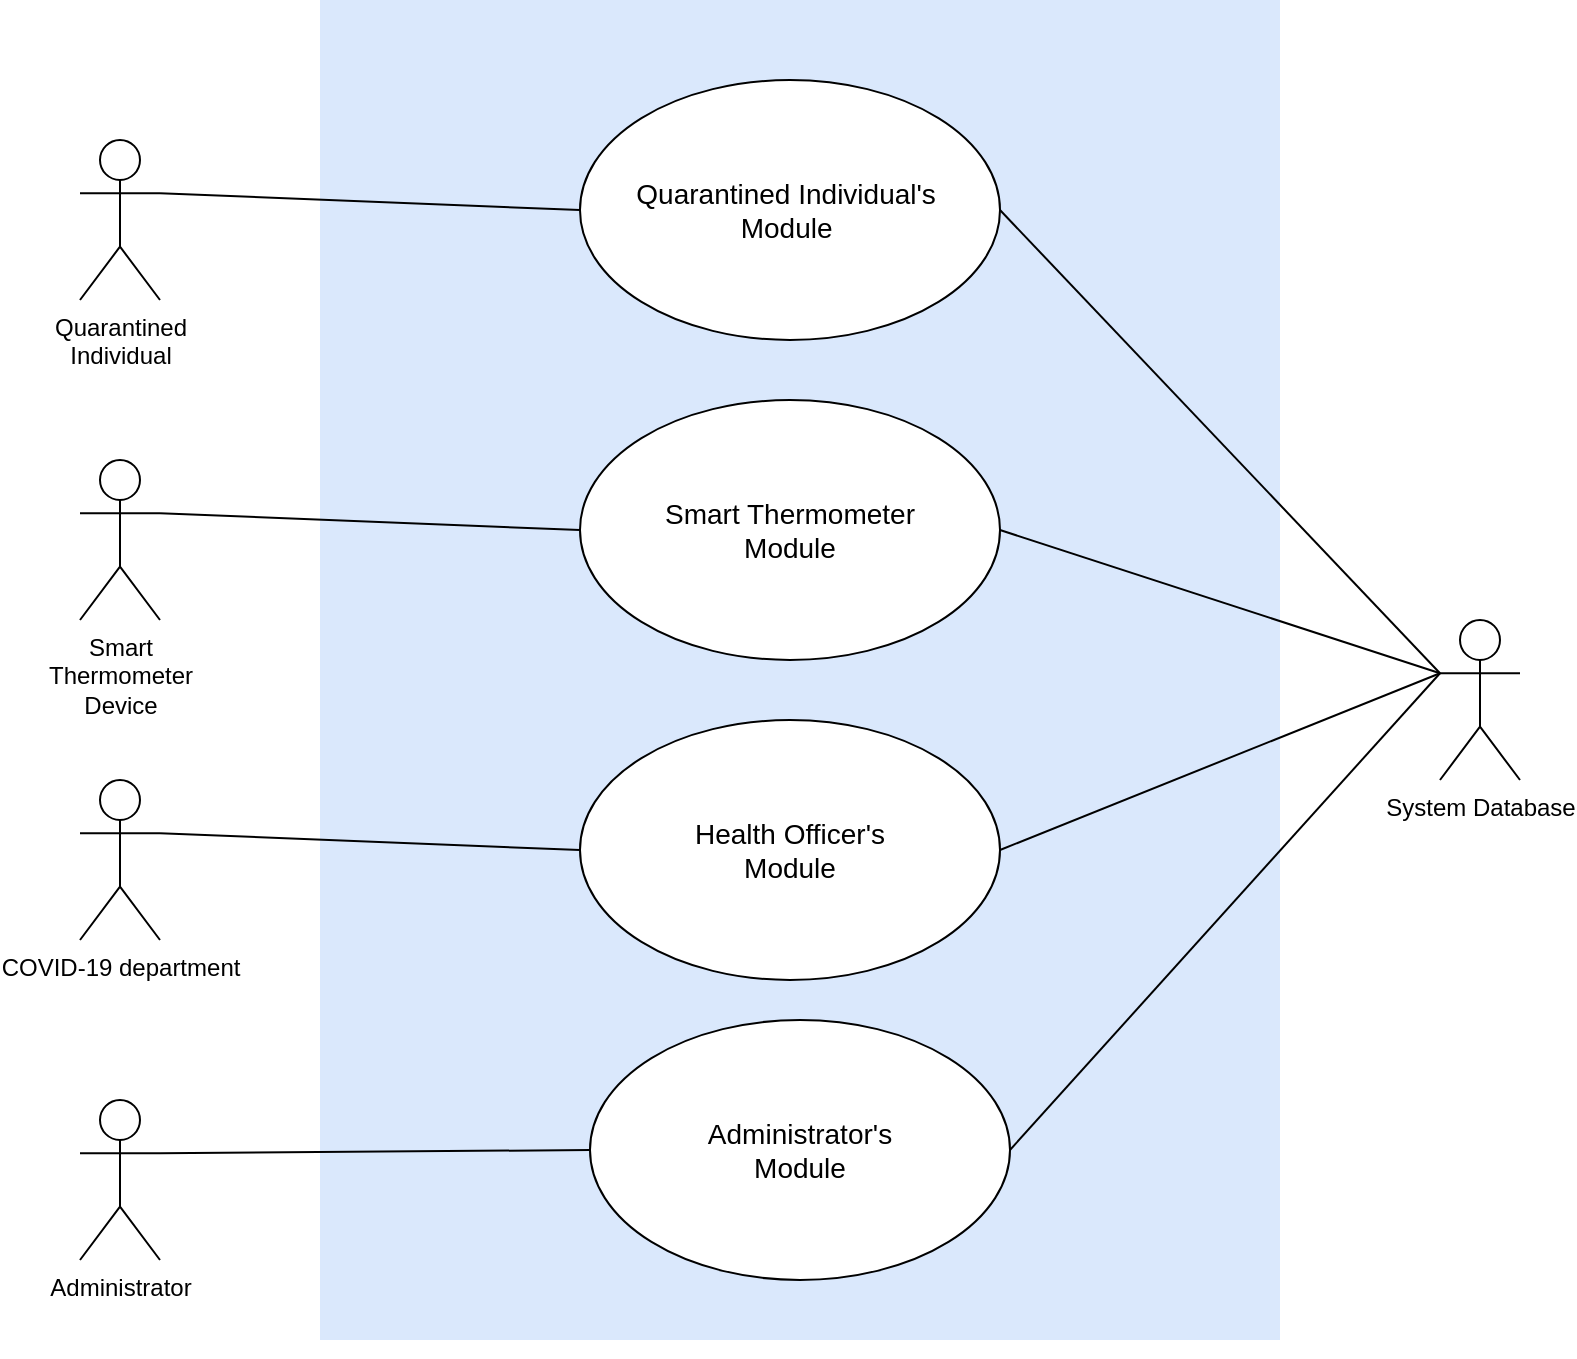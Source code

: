 <mxfile version="13.9.2" type="device" pages="6"><diagram id="RG8wP7nBtI_I8EBpRvJN" name="Page-1"><mxGraphModel dx="1108" dy="482" grid="1" gridSize="10" guides="1" tooltips="1" connect="1" arrows="1" fold="1" page="1" pageScale="1" pageWidth="1100" pageHeight="850" math="0" shadow="0"><root><mxCell id="0"/><mxCell id="1" parent="0"/><mxCell id="GtLYzgOlwQE0d8Xaji_Y-1" value="" style="rounded=0;whiteSpace=wrap;html=1;fillColor=#dae8fc;strokeColor=none;" vertex="1" parent="1"><mxGeometry x="200" y="10" width="480" height="670" as="geometry"/></mxCell><mxCell id="GtLYzgOlwQE0d8Xaji_Y-2" value="&lt;font style=&quot;font-size: 14px&quot;&gt;Health Officer's &lt;br&gt;Module&lt;br&gt;&lt;/font&gt;" style="ellipse;whiteSpace=wrap;html=1;" vertex="1" parent="1"><mxGeometry x="330" y="370" width="210" height="130" as="geometry"/></mxCell><mxCell id="GtLYzgOlwQE0d8Xaji_Y-3" value="&lt;font style=&quot;font-size: 14px&quot;&gt;Quarantined Individual's&amp;nbsp;&lt;br&gt;Module&lt;/font&gt;&lt;span&gt;&amp;nbsp;&lt;/span&gt;" style="ellipse;whiteSpace=wrap;html=1;" vertex="1" parent="1"><mxGeometry x="330" y="50" width="210" height="130" as="geometry"/></mxCell><mxCell id="GtLYzgOlwQE0d8Xaji_Y-4" value="&lt;span style=&quot;font-size: 14px&quot;&gt;Smart Thermometer&lt;br&gt;&lt;/span&gt;&lt;font style=&quot;font-size: 14px&quot;&gt;Module&lt;/font&gt;" style="ellipse;whiteSpace=wrap;html=1;" vertex="1" parent="1"><mxGeometry x="330" y="210" width="210" height="130" as="geometry"/></mxCell><mxCell id="GtLYzgOlwQE0d8Xaji_Y-5" value="&lt;font style=&quot;font-size: 14px&quot;&gt;Administrator's&lt;br&gt;&amp;nbsp;Module&amp;nbsp;&lt;/font&gt;" style="ellipse;whiteSpace=wrap;html=1;" vertex="1" parent="1"><mxGeometry x="335" y="520" width="210" height="130" as="geometry"/></mxCell><mxCell id="GtLYzgOlwQE0d8Xaji_Y-6" value="Quarantined &lt;br&gt;Individual" style="shape=umlActor;verticalLabelPosition=bottom;labelBackgroundColor=#ffffff;verticalAlign=top;html=1;" vertex="1" parent="1"><mxGeometry x="80" y="80" width="40" height="80" as="geometry"/></mxCell><mxCell id="GtLYzgOlwQE0d8Xaji_Y-7" value="Smart &lt;br&gt;Thermometer &lt;br&gt;Device" style="shape=umlActor;verticalLabelPosition=bottom;labelBackgroundColor=#ffffff;verticalAlign=top;html=1;" vertex="1" parent="1"><mxGeometry x="80" y="240" width="40" height="80" as="geometry"/></mxCell><mxCell id="GtLYzgOlwQE0d8Xaji_Y-8" value="COVID-19 department &lt;br&gt;" style="shape=umlActor;verticalLabelPosition=bottom;labelBackgroundColor=#ffffff;verticalAlign=top;html=1;" vertex="1" parent="1"><mxGeometry x="80" y="400" width="40" height="80" as="geometry"/></mxCell><mxCell id="GtLYzgOlwQE0d8Xaji_Y-9" value="" style="endArrow=none;html=1;entryX=0;entryY=0.5;entryDx=0;entryDy=0;exitX=1;exitY=0.333;exitDx=0;exitDy=0;exitPerimeter=0;" edge="1" parent="1" source="GtLYzgOlwQE0d8Xaji_Y-6" target="GtLYzgOlwQE0d8Xaji_Y-3"><mxGeometry width="50" height="50" relative="1" as="geometry"><mxPoint x="130" y="110" as="sourcePoint"/><mxPoint x="260" y="380" as="targetPoint"/></mxGeometry></mxCell><mxCell id="GtLYzgOlwQE0d8Xaji_Y-10" value="" style="endArrow=none;html=1;entryX=0;entryY=0.5;entryDx=0;entryDy=0;exitX=1;exitY=0.333;exitDx=0;exitDy=0;exitPerimeter=0;" edge="1" parent="1" source="GtLYzgOlwQE0d8Xaji_Y-7" target="GtLYzgOlwQE0d8Xaji_Y-4"><mxGeometry width="50" height="50" relative="1" as="geometry"><mxPoint x="130" y="310" as="sourcePoint"/><mxPoint x="290" y="530" as="targetPoint"/></mxGeometry></mxCell><mxCell id="GtLYzgOlwQE0d8Xaji_Y-11" value="" style="endArrow=none;html=1;entryX=0;entryY=0.5;entryDx=0;entryDy=0;exitX=1;exitY=0.333;exitDx=0;exitDy=0;exitPerimeter=0;" edge="1" parent="1" source="GtLYzgOlwQE0d8Xaji_Y-19" target="GtLYzgOlwQE0d8Xaji_Y-5"><mxGeometry width="50" height="50" relative="1" as="geometry"><mxPoint x="140" y="585" as="sourcePoint"/><mxPoint x="500" y="600" as="targetPoint"/></mxGeometry></mxCell><mxCell id="GtLYzgOlwQE0d8Xaji_Y-12" value="System Database" style="shape=umlActor;verticalLabelPosition=bottom;labelBackgroundColor=#ffffff;verticalAlign=top;html=1;" vertex="1" parent="1"><mxGeometry x="760" y="320" width="40" height="80" as="geometry"/></mxCell><mxCell id="GtLYzgOlwQE0d8Xaji_Y-13" value="" style="endArrow=none;html=1;exitX=1;exitY=0.5;exitDx=0;exitDy=0;entryX=0;entryY=0.333;entryDx=0;entryDy=0;entryPerimeter=0;" edge="1" parent="1" source="GtLYzgOlwQE0d8Xaji_Y-2" target="GtLYzgOlwQE0d8Xaji_Y-12"><mxGeometry width="50" height="50" relative="1" as="geometry"><mxPoint x="580" y="240" as="sourcePoint"/><mxPoint x="740" y="400" as="targetPoint"/></mxGeometry></mxCell><mxCell id="GtLYzgOlwQE0d8Xaji_Y-14" value="" style="endArrow=none;html=1;exitX=1;exitY=0.5;exitDx=0;exitDy=0;entryX=0;entryY=0.333;entryDx=0;entryDy=0;entryPerimeter=0;" edge="1" parent="1" source="GtLYzgOlwQE0d8Xaji_Y-3" target="GtLYzgOlwQE0d8Xaji_Y-12"><mxGeometry width="50" height="50" relative="1" as="geometry"><mxPoint x="910" y="410" as="sourcePoint"/><mxPoint x="740" y="400" as="targetPoint"/></mxGeometry></mxCell><mxCell id="GtLYzgOlwQE0d8Xaji_Y-15" value="" style="endArrow=none;html=1;exitX=1;exitY=0.5;exitDx=0;exitDy=0;entryX=0;entryY=0.333;entryDx=0;entryDy=0;entryPerimeter=0;" edge="1" parent="1" source="GtLYzgOlwQE0d8Xaji_Y-4" target="GtLYzgOlwQE0d8Xaji_Y-12"><mxGeometry width="50" height="50" relative="1" as="geometry"><mxPoint x="940" y="610" as="sourcePoint"/><mxPoint x="740" y="400" as="targetPoint"/></mxGeometry></mxCell><mxCell id="GtLYzgOlwQE0d8Xaji_Y-16" value="" style="endArrow=none;html=1;exitX=1;exitY=0.5;exitDx=0;exitDy=0;entryX=0;entryY=0.333;entryDx=0;entryDy=0;entryPerimeter=0;" edge="1" parent="1" source="GtLYzgOlwQE0d8Xaji_Y-5" target="GtLYzgOlwQE0d8Xaji_Y-12"><mxGeometry width="50" height="50" relative="1" as="geometry"><mxPoint x="870" y="680" as="sourcePoint"/><mxPoint x="740" y="400" as="targetPoint"/></mxGeometry></mxCell><mxCell id="GtLYzgOlwQE0d8Xaji_Y-17" value="" style="endArrow=none;html=1;entryX=0;entryY=0.5;entryDx=0;entryDy=0;exitX=1;exitY=0.333;exitDx=0;exitDy=0;exitPerimeter=0;" edge="1" parent="1" source="GtLYzgOlwQE0d8Xaji_Y-8" target="GtLYzgOlwQE0d8Xaji_Y-2"><mxGeometry width="50" height="50" relative="1" as="geometry"><mxPoint x="130" y="540" as="sourcePoint"/><mxPoint x="280" y="540" as="targetPoint"/></mxGeometry></mxCell><mxCell id="GtLYzgOlwQE0d8Xaji_Y-18" style="edgeStyle=orthogonalEdgeStyle;rounded=0;orthogonalLoop=1;jettySize=auto;html=1;exitX=0.5;exitY=1;exitDx=0;exitDy=0;" edge="1" parent="1" source="GtLYzgOlwQE0d8Xaji_Y-1" target="GtLYzgOlwQE0d8Xaji_Y-1"><mxGeometry relative="1" as="geometry"/></mxCell><mxCell id="GtLYzgOlwQE0d8Xaji_Y-19" value="Administrator" style="shape=umlActor;verticalLabelPosition=bottom;labelBackgroundColor=#ffffff;verticalAlign=top;html=1;" vertex="1" parent="1"><mxGeometry x="80" y="560" width="40" height="80" as="geometry"/></mxCell></root></mxGraphModel></diagram><diagram name="Page-2" id="W-4P3itsOX0NVtV1E5sd"><mxGraphModel dx="1157" dy="577" grid="1" gridSize="10" guides="1" tooltips="1" connect="1" arrows="1" fold="1" page="1" pageScale="1" pageWidth="1100" pageHeight="850" math="0" shadow="0"><root><mxCell id="MsbuHVK6WczeL2qQmE60-0"/><mxCell id="MsbuHVK6WczeL2qQmE60-1" parent="MsbuHVK6WczeL2qQmE60-0"/><mxCell id="gjBIkHGyloaMPy-01tOq-0" value="" style="rounded=0;whiteSpace=wrap;html=1;fillColor=#dae8fc;strokeColor=none;" vertex="1" parent="MsbuHVK6WczeL2qQmE60-1"><mxGeometry x="280" y="80" width="480" height="670" as="geometry"/></mxCell><mxCell id="BJ4UkSKmHGNhKv0HNVz8-3" style="edgeStyle=orthogonalEdgeStyle;rounded=0;orthogonalLoop=1;jettySize=auto;html=1;exitX=1;exitY=0.333;exitDx=0;exitDy=0;exitPerimeter=0;entryX=0;entryY=0.333;entryDx=0;entryDy=0;entryPerimeter=0;" edge="1" parent="MsbuHVK6WczeL2qQmE60-1" source="BJ4UkSKmHGNhKv0HNVz8-0" target="BJ4UkSKmHGNhKv0HNVz8-1"><mxGeometry relative="1" as="geometry"/></mxCell><mxCell id="BJ4UkSKmHGNhKv0HNVz8-0" value="COVID-19 department &lt;br&gt;" style="shape=umlActor;verticalLabelPosition=bottom;labelBackgroundColor=#ffffff;verticalAlign=top;html=1;" vertex="1" parent="MsbuHVK6WczeL2qQmE60-1"><mxGeometry x="50" y="280" width="40" height="80" as="geometry"/></mxCell><mxCell id="BJ4UkSKmHGNhKv0HNVz8-1" value="Head of &lt;br&gt;COVID-19 Department" style="shape=umlActor;verticalLabelPosition=bottom;labelBackgroundColor=#ffffff;verticalAlign=top;html=1;" vertex="1" parent="MsbuHVK6WczeL2qQmE60-1"><mxGeometry x="180" y="280" width="40" height="80" as="geometry"/></mxCell><mxCell id="aiZii92A7xBcFkMillOL-0" value="&lt;span style=&quot;font-size: 14px&quot;&gt;Health Officer's Configuration&amp;nbsp;&lt;/span&gt;" style="ellipse;whiteSpace=wrap;html=1;" vertex="1" parent="MsbuHVK6WczeL2qQmE60-1"><mxGeometry x="415" y="100" width="210" height="130" as="geometry"/></mxCell><mxCell id="aiZii92A7xBcFkMillOL-1" value="&lt;span style=&quot;font-size: 14px&quot;&gt;View Health Officer's details&lt;/span&gt;" style="ellipse;whiteSpace=wrap;html=1;" vertex="1" parent="MsbuHVK6WczeL2qQmE60-1"><mxGeometry x="415" y="420" width="210" height="130" as="geometry"/></mxCell><mxCell id="aiZii92A7xBcFkMillOL-2" value="&lt;span style=&quot;font-size: 14px&quot;&gt;View Quarantined Individual's details&lt;/span&gt;" style="ellipse;whiteSpace=wrap;html=1;" vertex="1" parent="MsbuHVK6WczeL2qQmE60-1"><mxGeometry x="415" y="580" width="210" height="130" as="geometry"/></mxCell><mxCell id="aiZii92A7xBcFkMillOL-3" value="&lt;span style=&quot;font-size: 14px&quot;&gt;Receive report&lt;/span&gt;" style="ellipse;whiteSpace=wrap;html=1;" vertex="1" parent="MsbuHVK6WczeL2qQmE60-1"><mxGeometry x="415" y="260" width="210" height="130" as="geometry"/></mxCell><mxCell id="aiZii92A7xBcFkMillOL-6" value="" style="endArrow=classic;html=1;exitX=1;exitY=0.333;exitDx=0;exitDy=0;exitPerimeter=0;entryX=0;entryY=0.5;entryDx=0;entryDy=0;" edge="1" parent="MsbuHVK6WczeL2qQmE60-1" source="BJ4UkSKmHGNhKv0HNVz8-1" target="aiZii92A7xBcFkMillOL-0"><mxGeometry width="50" height="50" relative="1" as="geometry"><mxPoint x="300" y="350" as="sourcePoint"/><mxPoint x="350" y="300" as="targetPoint"/></mxGeometry></mxCell><mxCell id="DZ_voLOnAQk60XKqoC_Z-0" value="Hospital Database" style="shape=umlActor;verticalLabelPosition=bottom;labelBackgroundColor=#ffffff;verticalAlign=top;html=1;" vertex="1" parent="MsbuHVK6WczeL2qQmE60-1"><mxGeometry x="820" y="220" width="40" height="80" as="geometry"/></mxCell><mxCell id="DZ_voLOnAQk60XKqoC_Z-1" value="System Database" style="shape=umlActor;verticalLabelPosition=bottom;labelBackgroundColor=#ffffff;verticalAlign=top;html=1;" vertex="1" parent="MsbuHVK6WczeL2qQmE60-1"><mxGeometry x="820" y="530" width="40" height="80" as="geometry"/></mxCell><mxCell id="hjrtv4ifLWFyEXbKNH2P-1" value="" style="endArrow=classic;html=1;exitX=1;exitY=0.333;exitDx=0;exitDy=0;exitPerimeter=0;entryX=0;entryY=0.5;entryDx=0;entryDy=0;" edge="1" parent="MsbuHVK6WczeL2qQmE60-1" source="BJ4UkSKmHGNhKv0HNVz8-1" target="aiZii92A7xBcFkMillOL-3"><mxGeometry width="50" height="50" relative="1" as="geometry"><mxPoint x="300" y="370" as="sourcePoint"/><mxPoint x="350" y="320" as="targetPoint"/></mxGeometry></mxCell><mxCell id="hjrtv4ifLWFyEXbKNH2P-2" value="" style="endArrow=classic;html=1;exitX=1;exitY=0.333;exitDx=0;exitDy=0;exitPerimeter=0;entryX=0;entryY=0.5;entryDx=0;entryDy=0;" edge="1" parent="MsbuHVK6WczeL2qQmE60-1" source="BJ4UkSKmHGNhKv0HNVz8-1" target="aiZii92A7xBcFkMillOL-1"><mxGeometry width="50" height="50" relative="1" as="geometry"><mxPoint x="230" y="316.667" as="sourcePoint"/><mxPoint x="425.0" y="335" as="targetPoint"/></mxGeometry></mxCell><mxCell id="hjrtv4ifLWFyEXbKNH2P-3" value="" style="endArrow=classic;html=1;exitX=1;exitY=0.333;exitDx=0;exitDy=0;exitPerimeter=0;entryX=0;entryY=0.5;entryDx=0;entryDy=0;" edge="1" parent="MsbuHVK6WczeL2qQmE60-1" source="BJ4UkSKmHGNhKv0HNVz8-1" target="aiZii92A7xBcFkMillOL-2"><mxGeometry width="50" height="50" relative="1" as="geometry"><mxPoint x="230" y="316.667" as="sourcePoint"/><mxPoint x="425.0" y="495" as="targetPoint"/></mxGeometry></mxCell><mxCell id="hjrtv4ifLWFyEXbKNH2P-4" value="" style="endArrow=classic;html=1;exitX=0;exitY=0.333;exitDx=0;exitDy=0;exitPerimeter=0;entryX=1;entryY=0.5;entryDx=0;entryDy=0;" edge="1" parent="MsbuHVK6WczeL2qQmE60-1" source="DZ_voLOnAQk60XKqoC_Z-0" target="aiZii92A7xBcFkMillOL-0"><mxGeometry width="50" height="50" relative="1" as="geometry"><mxPoint x="690" y="420" as="sourcePoint"/><mxPoint x="740" y="370" as="targetPoint"/></mxGeometry></mxCell><mxCell id="hjrtv4ifLWFyEXbKNH2P-5" value="" style="endArrow=classic;html=1;exitX=0;exitY=0.333;exitDx=0;exitDy=0;exitPerimeter=0;entryX=1;entryY=0.5;entryDx=0;entryDy=0;" edge="1" parent="MsbuHVK6WczeL2qQmE60-1" source="DZ_voLOnAQk60XKqoC_Z-0" target="aiZii92A7xBcFkMillOL-3"><mxGeometry width="50" height="50" relative="1" as="geometry"><mxPoint x="830" y="256.667" as="sourcePoint"/><mxPoint x="635.0" y="175" as="targetPoint"/></mxGeometry></mxCell><mxCell id="hjrtv4ifLWFyEXbKNH2P-6" value="" style="endArrow=classic;html=1;entryX=1;entryY=0.5;entryDx=0;entryDy=0;" edge="1" parent="MsbuHVK6WczeL2qQmE60-1" target="aiZii92A7xBcFkMillOL-0"><mxGeometry width="50" height="50" relative="1" as="geometry"><mxPoint x="820" y="557" as="sourcePoint"/><mxPoint x="635.0" y="335" as="targetPoint"/></mxGeometry></mxCell><mxCell id="hjrtv4ifLWFyEXbKNH2P-7" value="" style="endArrow=classic;html=1;entryX=1;entryY=0.5;entryDx=0;entryDy=0;exitX=0;exitY=0.333;exitDx=0;exitDy=0;exitPerimeter=0;" edge="1" parent="MsbuHVK6WczeL2qQmE60-1" source="DZ_voLOnAQk60XKqoC_Z-1" target="aiZii92A7xBcFkMillOL-3"><mxGeometry width="50" height="50" relative="1" as="geometry"><mxPoint x="780" y="570" as="sourcePoint"/><mxPoint x="635.0" y="175" as="targetPoint"/></mxGeometry></mxCell><mxCell id="hjrtv4ifLWFyEXbKNH2P-8" value="" style="endArrow=classic;html=1;entryX=1;entryY=0.5;entryDx=0;entryDy=0;exitX=0;exitY=0.333;exitDx=0;exitDy=0;exitPerimeter=0;" edge="1" parent="MsbuHVK6WczeL2qQmE60-1" source="DZ_voLOnAQk60XKqoC_Z-1" target="aiZii92A7xBcFkMillOL-1"><mxGeometry width="50" height="50" relative="1" as="geometry"><mxPoint x="780" y="560" as="sourcePoint"/><mxPoint x="635.0" y="335" as="targetPoint"/></mxGeometry></mxCell><mxCell id="hjrtv4ifLWFyEXbKNH2P-9" value="" style="endArrow=classic;html=1;entryX=1;entryY=0.5;entryDx=0;entryDy=0;exitX=0;exitY=0.333;exitDx=0;exitDy=0;exitPerimeter=0;" edge="1" parent="MsbuHVK6WczeL2qQmE60-1" source="DZ_voLOnAQk60XKqoC_Z-1" target="aiZii92A7xBcFkMillOL-2"><mxGeometry width="50" height="50" relative="1" as="geometry"><mxPoint x="830" y="566.667" as="sourcePoint"/><mxPoint x="635.0" y="495" as="targetPoint"/></mxGeometry></mxCell></root></mxGraphModel></diagram><diagram name="Page-3" id="o5NC197YAATBv3Lv0Rcz"><mxGraphModel dx="1157" dy="577" grid="1" gridSize="10" guides="1" tooltips="1" connect="1" arrows="1" fold="1" page="1" pageScale="1" pageWidth="1100" pageHeight="850" math="0" shadow="0"><root><mxCell id="cJj0PDpbOPNFx320i2Sc-0"/><mxCell id="cJj0PDpbOPNFx320i2Sc-1" parent="cJj0PDpbOPNFx320i2Sc-0"/><mxCell id="cJj0PDpbOPNFx320i2Sc-2" value="" style="rounded=0;whiteSpace=wrap;html=1;fillColor=#dae8fc;strokeColor=none;" vertex="1" parent="cJj0PDpbOPNFx320i2Sc-1"><mxGeometry x="280" y="80" width="480" height="670" as="geometry"/></mxCell><mxCell id="cJj0PDpbOPNFx320i2Sc-3" style="edgeStyle=orthogonalEdgeStyle;rounded=0;orthogonalLoop=1;jettySize=auto;html=1;exitX=1;exitY=0.333;exitDx=0;exitDy=0;exitPerimeter=0;entryX=0;entryY=0.333;entryDx=0;entryDy=0;entryPerimeter=0;" edge="1" parent="cJj0PDpbOPNFx320i2Sc-1" source="cJj0PDpbOPNFx320i2Sc-4" target="cJj0PDpbOPNFx320i2Sc-5"><mxGeometry relative="1" as="geometry"/></mxCell><mxCell id="cJj0PDpbOPNFx320i2Sc-4" value="COVID-19 department &lt;br&gt;" style="shape=umlActor;verticalLabelPosition=bottom;labelBackgroundColor=#ffffff;verticalAlign=top;html=1;" vertex="1" parent="cJj0PDpbOPNFx320i2Sc-1"><mxGeometry x="50" y="280" width="40" height="80" as="geometry"/></mxCell><mxCell id="cJj0PDpbOPNFx320i2Sc-5" value="Health Officer" style="shape=umlActor;verticalLabelPosition=bottom;labelBackgroundColor=#ffffff;verticalAlign=top;html=1;" vertex="1" parent="cJj0PDpbOPNFx320i2Sc-1"><mxGeometry x="170" y="280" width="40" height="80" as="geometry"/></mxCell><mxCell id="cJj0PDpbOPNFx320i2Sc-6" value="&lt;span style=&quot;font-size: 14px&quot;&gt;Quarantined Individual's Configuration&amp;nbsp;&lt;/span&gt;" style="ellipse;whiteSpace=wrap;html=1;" vertex="1" parent="cJj0PDpbOPNFx320i2Sc-1"><mxGeometry x="330" y="120" width="210" height="130" as="geometry"/></mxCell><mxCell id="cJj0PDpbOPNFx320i2Sc-8" value="&lt;span style=&quot;font-size: 14px&quot;&gt;View Quarantined Individual's details&lt;/span&gt;" style="ellipse;whiteSpace=wrap;html=1;" vertex="1" parent="cJj0PDpbOPNFx320i2Sc-1"><mxGeometry x="330" y="470" width="210" height="130" as="geometry"/></mxCell><mxCell id="cJj0PDpbOPNFx320i2Sc-9" value="&lt;span style=&quot;font-size: 14px&quot;&gt;Send Report&lt;/span&gt;" style="ellipse;whiteSpace=wrap;html=1;" vertex="1" parent="cJj0PDpbOPNFx320i2Sc-1"><mxGeometry x="330" y="610" width="210" height="120" as="geometry"/></mxCell><mxCell id="cJj0PDpbOPNFx320i2Sc-10" value="" style="endArrow=classic;html=1;exitX=1;exitY=0.333;exitDx=0;exitDy=0;exitPerimeter=0;entryX=0;entryY=0.5;entryDx=0;entryDy=0;" edge="1" parent="cJj0PDpbOPNFx320i2Sc-1" source="cJj0PDpbOPNFx320i2Sc-5" target="cJj0PDpbOPNFx320i2Sc-6"><mxGeometry width="50" height="50" relative="1" as="geometry"><mxPoint x="300" y="350" as="sourcePoint"/><mxPoint x="350" y="300" as="targetPoint"/></mxGeometry></mxCell><mxCell id="cJj0PDpbOPNFx320i2Sc-11" value="Airport Database" style="shape=umlActor;verticalLabelPosition=bottom;labelBackgroundColor=#ffffff;verticalAlign=top;html=1;" vertex="1" parent="cJj0PDpbOPNFx320i2Sc-1"><mxGeometry x="830" y="120" width="40" height="80" as="geometry"/></mxCell><mxCell id="cJj0PDpbOPNFx320i2Sc-12" value="System Database" style="shape=umlActor;verticalLabelPosition=bottom;labelBackgroundColor=#ffffff;verticalAlign=top;html=1;" vertex="1" parent="cJj0PDpbOPNFx320i2Sc-1"><mxGeometry x="830" y="295" width="40" height="80" as="geometry"/></mxCell><mxCell id="cJj0PDpbOPNFx320i2Sc-13" value="" style="endArrow=classic;html=1;exitX=1;exitY=0.333;exitDx=0;exitDy=0;exitPerimeter=0;entryX=0;entryY=0.5;entryDx=0;entryDy=0;" edge="1" parent="cJj0PDpbOPNFx320i2Sc-1" source="cJj0PDpbOPNFx320i2Sc-5" target="cJj0PDpbOPNFx320i2Sc-9"><mxGeometry width="50" height="50" relative="1" as="geometry"><mxPoint x="300" y="370" as="sourcePoint"/><mxPoint x="350" y="320" as="targetPoint"/></mxGeometry></mxCell><mxCell id="cJj0PDpbOPNFx320i2Sc-15" value="" style="endArrow=classic;html=1;exitX=1;exitY=0.333;exitDx=0;exitDy=0;exitPerimeter=0;entryX=0;entryY=0.5;entryDx=0;entryDy=0;" edge="1" parent="cJj0PDpbOPNFx320i2Sc-1" source="cJj0PDpbOPNFx320i2Sc-5" target="cJj0PDpbOPNFx320i2Sc-8"><mxGeometry width="50" height="50" relative="1" as="geometry"><mxPoint x="230" y="316.667" as="sourcePoint"/><mxPoint x="425.0" y="495" as="targetPoint"/></mxGeometry></mxCell><mxCell id="cJj0PDpbOPNFx320i2Sc-16" value="" style="endArrow=classic;html=1;exitX=0;exitY=0.333;exitDx=0;exitDy=0;exitPerimeter=0;entryX=1;entryY=0;entryDx=0;entryDy=0;" edge="1" parent="cJj0PDpbOPNFx320i2Sc-1" source="cJj0PDpbOPNFx320i2Sc-11" target="cJj0PDpbOPNFx320i2Sc-6"><mxGeometry width="50" height="50" relative="1" as="geometry"><mxPoint x="690" y="420" as="sourcePoint"/><mxPoint x="740" y="370" as="targetPoint"/></mxGeometry></mxCell><mxCell id="cJj0PDpbOPNFx320i2Sc-18" value="" style="endArrow=classic;html=1;entryX=1;entryY=0.5;entryDx=0;entryDy=0;exitX=0;exitY=0.333;exitDx=0;exitDy=0;exitPerimeter=0;" edge="1" parent="cJj0PDpbOPNFx320i2Sc-1" target="cJj0PDpbOPNFx320i2Sc-6" source="cJj0PDpbOPNFx320i2Sc-12"><mxGeometry width="50" height="50" relative="1" as="geometry"><mxPoint x="820" y="557" as="sourcePoint"/><mxPoint x="635.0" y="335" as="targetPoint"/></mxGeometry></mxCell><mxCell id="cJj0PDpbOPNFx320i2Sc-19" value="" style="endArrow=classic;html=1;entryX=1;entryY=0.5;entryDx=0;entryDy=0;exitX=0;exitY=0.333;exitDx=0;exitDy=0;exitPerimeter=0;" edge="1" parent="cJj0PDpbOPNFx320i2Sc-1" source="cJj0PDpbOPNFx320i2Sc-12" target="cJj0PDpbOPNFx320i2Sc-9"><mxGeometry width="50" height="50" relative="1" as="geometry"><mxPoint x="780" y="570" as="sourcePoint"/><mxPoint x="635.0" y="175" as="targetPoint"/></mxGeometry></mxCell><mxCell id="cJj0PDpbOPNFx320i2Sc-21" value="" style="endArrow=classic;html=1;entryX=1;entryY=0.5;entryDx=0;entryDy=0;exitX=0;exitY=0.333;exitDx=0;exitDy=0;exitPerimeter=0;" edge="1" parent="cJj0PDpbOPNFx320i2Sc-1" source="cJj0PDpbOPNFx320i2Sc-12" target="cJj0PDpbOPNFx320i2Sc-8"><mxGeometry width="50" height="50" relative="1" as="geometry"><mxPoint x="830" y="566.667" as="sourcePoint"/><mxPoint x="635.0" y="495" as="targetPoint"/></mxGeometry></mxCell><mxCell id="cJj0PDpbOPNFx320i2Sc-25" value="&lt;span style=&quot;font-size: 14px&quot;&gt;Delete Individual&lt;/span&gt;" style="ellipse;whiteSpace=wrap;html=1;" vertex="1" parent="cJj0PDpbOPNFx320i2Sc-1"><mxGeometry x="510" y="400" width="115" height="70" as="geometry"/></mxCell><mxCell id="cJj0PDpbOPNFx320i2Sc-27" value="" style="endArrow=none;dashed=1;html=1;exitX=0.5;exitY=1;exitDx=0;exitDy=0;entryX=0;entryY=0.5;entryDx=0;entryDy=0;" edge="1" parent="cJj0PDpbOPNFx320i2Sc-1" source="cJj0PDpbOPNFx320i2Sc-6" target="cJj0PDpbOPNFx320i2Sc-29"><mxGeometry width="50" height="50" relative="1" as="geometry"><mxPoint x="440" y="150" as="sourcePoint"/><mxPoint x="490" y="100" as="targetPoint"/></mxGeometry></mxCell><mxCell id="cJj0PDpbOPNFx320i2Sc-28" value="&lt;span style=&quot;font-size: 14px&quot;&gt;Edit Individual&lt;/span&gt;" style="ellipse;whiteSpace=wrap;html=1;" vertex="1" parent="cJj0PDpbOPNFx320i2Sc-1"><mxGeometry x="590" y="330" width="115" height="70" as="geometry"/></mxCell><mxCell id="cJj0PDpbOPNFx320i2Sc-29" value="&lt;span style=&quot;font-size: 14px&quot;&gt;Add Individual&lt;/span&gt;" style="ellipse;whiteSpace=wrap;html=1;" vertex="1" parent="cJj0PDpbOPNFx320i2Sc-1"><mxGeometry x="560" y="245" width="115" height="70" as="geometry"/></mxCell><mxCell id="cJj0PDpbOPNFx320i2Sc-30" value="" style="endArrow=none;dashed=1;html=1;exitX=0.5;exitY=1;exitDx=0;exitDy=0;entryX=0;entryY=0.5;entryDx=0;entryDy=0;" edge="1" parent="cJj0PDpbOPNFx320i2Sc-1" source="cJj0PDpbOPNFx320i2Sc-6" target="cJj0PDpbOPNFx320i2Sc-28"><mxGeometry width="50" height="50" relative="1" as="geometry"><mxPoint x="430" y="390" as="sourcePoint"/><mxPoint x="480" y="340" as="targetPoint"/></mxGeometry></mxCell><mxCell id="cJj0PDpbOPNFx320i2Sc-31" value="" style="endArrow=none;dashed=1;html=1;exitX=0.5;exitY=1;exitDx=0;exitDy=0;entryX=0;entryY=0.5;entryDx=0;entryDy=0;" edge="1" parent="cJj0PDpbOPNFx320i2Sc-1" source="cJj0PDpbOPNFx320i2Sc-6" target="cJj0PDpbOPNFx320i2Sc-25"><mxGeometry width="50" height="50" relative="1" as="geometry"><mxPoint x="445" y="260" as="sourcePoint"/><mxPoint x="503.0" y="365" as="targetPoint"/></mxGeometry></mxCell><mxCell id="cJj0PDpbOPNFx320i2Sc-32" value="&amp;lt;&amp;lt;extend&amp;gt;&amp;gt;" style="text;html=1;align=center;verticalAlign=middle;resizable=0;points=[];autosize=1;" vertex="1" parent="cJj0PDpbOPNFx320i2Sc-1"><mxGeometry x="510" y="355" width="80" height="20" as="geometry"/></mxCell><mxCell id="cJj0PDpbOPNFx320i2Sc-33" value="&amp;lt;&amp;lt;extend&amp;gt;&amp;gt;" style="text;html=1;align=center;verticalAlign=middle;resizable=0;points=[];autosize=1;" vertex="1" parent="cJj0PDpbOPNFx320i2Sc-1"><mxGeometry x="430" y="420" width="80" height="20" as="geometry"/></mxCell><mxCell id="cJj0PDpbOPNFx320i2Sc-34" value="&amp;lt;&amp;lt;extend&amp;gt;&amp;gt;" style="text;html=1;align=center;verticalAlign=middle;resizable=0;points=[];autosize=1;" vertex="1" parent="cJj0PDpbOPNFx320i2Sc-1"><mxGeometry x="490" y="250" width="80" height="20" as="geometry"/></mxCell></root></mxGraphModel></diagram><diagram name="Page-4" id="IfXrK7Oj02c-DPGrdi6h"><mxGraphModel dx="1157" dy="577" grid="1" gridSize="10" guides="1" tooltips="1" connect="1" arrows="1" fold="1" page="1" pageScale="1" pageWidth="1100" pageHeight="850" math="0" shadow="0"><root><mxCell id="o1cD2B8kfS9NHvYxpCd3-0"/><mxCell id="o1cD2B8kfS9NHvYxpCd3-1" parent="o1cD2B8kfS9NHvYxpCd3-0"/><mxCell id="o1cD2B8kfS9NHvYxpCd3-2" value="" style="rounded=0;whiteSpace=wrap;html=1;fillColor=#dae8fc;strokeColor=none;" vertex="1" parent="o1cD2B8kfS9NHvYxpCd3-1"><mxGeometry x="280" y="80" width="480" height="670" as="geometry"/></mxCell><mxCell id="o1cD2B8kfS9NHvYxpCd3-5" value="Quarantined &lt;br&gt;Individuals" style="shape=umlActor;verticalLabelPosition=bottom;labelBackgroundColor=#ffffff;verticalAlign=top;html=1;" vertex="1" parent="o1cD2B8kfS9NHvYxpCd3-1"><mxGeometry x="120" y="280" width="40" height="80" as="geometry"/></mxCell><mxCell id="o1cD2B8kfS9NHvYxpCd3-6" value="&lt;span style=&quot;font-size: 14px&quot;&gt;Quarantined Individual's Configuration&amp;nbsp;&lt;/span&gt;" style="ellipse;whiteSpace=wrap;html=1;" vertex="1" parent="o1cD2B8kfS9NHvYxpCd3-1"><mxGeometry x="330" y="120" width="210" height="130" as="geometry"/></mxCell><mxCell id="o1cD2B8kfS9NHvYxpCd3-7" value="&lt;span style=&quot;font-size: 14px&quot;&gt;View Quarantined Individual's details&lt;/span&gt;" style="ellipse;whiteSpace=wrap;html=1;" vertex="1" parent="o1cD2B8kfS9NHvYxpCd3-1"><mxGeometry x="330" y="470" width="210" height="130" as="geometry"/></mxCell><mxCell id="o1cD2B8kfS9NHvYxpCd3-8" value="&lt;span style=&quot;font-size: 14px&quot;&gt;View body &lt;br&gt;temperature chart&lt;/span&gt;" style="ellipse;whiteSpace=wrap;html=1;" vertex="1" parent="o1cD2B8kfS9NHvYxpCd3-1"><mxGeometry x="330" y="610" width="210" height="120" as="geometry"/></mxCell><mxCell id="o1cD2B8kfS9NHvYxpCd3-9" value="" style="endArrow=classic;html=1;exitX=1;exitY=0.333;exitDx=0;exitDy=0;exitPerimeter=0;entryX=0;entryY=0.5;entryDx=0;entryDy=0;" edge="1" parent="o1cD2B8kfS9NHvYxpCd3-1" source="o1cD2B8kfS9NHvYxpCd3-5" target="o1cD2B8kfS9NHvYxpCd3-6"><mxGeometry width="50" height="50" relative="1" as="geometry"><mxPoint x="300" y="350" as="sourcePoint"/><mxPoint x="350" y="300" as="targetPoint"/></mxGeometry></mxCell><mxCell id="o1cD2B8kfS9NHvYxpCd3-10" value="Airport Database" style="shape=umlActor;verticalLabelPosition=bottom;labelBackgroundColor=#ffffff;verticalAlign=top;html=1;" vertex="1" parent="o1cD2B8kfS9NHvYxpCd3-1"><mxGeometry x="830" y="120" width="40" height="80" as="geometry"/></mxCell><mxCell id="o1cD2B8kfS9NHvYxpCd3-11" value="System Database" style="shape=umlActor;verticalLabelPosition=bottom;labelBackgroundColor=#ffffff;verticalAlign=top;html=1;" vertex="1" parent="o1cD2B8kfS9NHvYxpCd3-1"><mxGeometry x="830" y="295" width="40" height="80" as="geometry"/></mxCell><mxCell id="o1cD2B8kfS9NHvYxpCd3-12" value="" style="endArrow=classic;html=1;exitX=1;exitY=0.333;exitDx=0;exitDy=0;exitPerimeter=0;entryX=0;entryY=0.5;entryDx=0;entryDy=0;" edge="1" parent="o1cD2B8kfS9NHvYxpCd3-1" source="o1cD2B8kfS9NHvYxpCd3-5" target="o1cD2B8kfS9NHvYxpCd3-8"><mxGeometry width="50" height="50" relative="1" as="geometry"><mxPoint x="300" y="370" as="sourcePoint"/><mxPoint x="350" y="320" as="targetPoint"/></mxGeometry></mxCell><mxCell id="o1cD2B8kfS9NHvYxpCd3-13" value="" style="endArrow=classic;html=1;exitX=1;exitY=0.333;exitDx=0;exitDy=0;exitPerimeter=0;entryX=0;entryY=0.5;entryDx=0;entryDy=0;" edge="1" parent="o1cD2B8kfS9NHvYxpCd3-1" source="o1cD2B8kfS9NHvYxpCd3-5" target="o1cD2B8kfS9NHvYxpCd3-7"><mxGeometry width="50" height="50" relative="1" as="geometry"><mxPoint x="230" y="316.667" as="sourcePoint"/><mxPoint x="425.0" y="495" as="targetPoint"/></mxGeometry></mxCell><mxCell id="o1cD2B8kfS9NHvYxpCd3-14" value="" style="endArrow=classic;html=1;exitX=0;exitY=0.333;exitDx=0;exitDy=0;exitPerimeter=0;entryX=1;entryY=0;entryDx=0;entryDy=0;" edge="1" parent="o1cD2B8kfS9NHvYxpCd3-1" source="o1cD2B8kfS9NHvYxpCd3-10" target="o1cD2B8kfS9NHvYxpCd3-6"><mxGeometry width="50" height="50" relative="1" as="geometry"><mxPoint x="690" y="420" as="sourcePoint"/><mxPoint x="740" y="370" as="targetPoint"/></mxGeometry></mxCell><mxCell id="o1cD2B8kfS9NHvYxpCd3-15" value="" style="endArrow=classic;html=1;entryX=1;entryY=0.5;entryDx=0;entryDy=0;exitX=0;exitY=0.333;exitDx=0;exitDy=0;exitPerimeter=0;" edge="1" parent="o1cD2B8kfS9NHvYxpCd3-1" source="o1cD2B8kfS9NHvYxpCd3-11" target="o1cD2B8kfS9NHvYxpCd3-6"><mxGeometry width="50" height="50" relative="1" as="geometry"><mxPoint x="820" y="557" as="sourcePoint"/><mxPoint x="635.0" y="335" as="targetPoint"/></mxGeometry></mxCell><mxCell id="o1cD2B8kfS9NHvYxpCd3-16" value="" style="endArrow=classic;html=1;entryX=1;entryY=0.5;entryDx=0;entryDy=0;exitX=0;exitY=0.333;exitDx=0;exitDy=0;exitPerimeter=0;" edge="1" parent="o1cD2B8kfS9NHvYxpCd3-1" source="o1cD2B8kfS9NHvYxpCd3-11" target="o1cD2B8kfS9NHvYxpCd3-8"><mxGeometry width="50" height="50" relative="1" as="geometry"><mxPoint x="780" y="570" as="sourcePoint"/><mxPoint x="635.0" y="175" as="targetPoint"/></mxGeometry></mxCell><mxCell id="o1cD2B8kfS9NHvYxpCd3-17" value="" style="endArrow=classic;html=1;entryX=1;entryY=0.5;entryDx=0;entryDy=0;exitX=0;exitY=0.333;exitDx=0;exitDy=0;exitPerimeter=0;" edge="1" parent="o1cD2B8kfS9NHvYxpCd3-1" source="o1cD2B8kfS9NHvYxpCd3-11" target="o1cD2B8kfS9NHvYxpCd3-7"><mxGeometry width="50" height="50" relative="1" as="geometry"><mxPoint x="830" y="566.667" as="sourcePoint"/><mxPoint x="635.0" y="495" as="targetPoint"/></mxGeometry></mxCell><mxCell id="o1cD2B8kfS9NHvYxpCd3-18" value="&lt;span style=&quot;font-size: 14px&quot;&gt;Delete Individual&lt;/span&gt;" style="ellipse;whiteSpace=wrap;html=1;" vertex="1" parent="o1cD2B8kfS9NHvYxpCd3-1"><mxGeometry x="510" y="400" width="115" height="70" as="geometry"/></mxCell><mxCell id="o1cD2B8kfS9NHvYxpCd3-19" value="" style="endArrow=none;dashed=1;html=1;exitX=0.5;exitY=1;exitDx=0;exitDy=0;entryX=0;entryY=0.5;entryDx=0;entryDy=0;" edge="1" parent="o1cD2B8kfS9NHvYxpCd3-1" source="o1cD2B8kfS9NHvYxpCd3-6" target="o1cD2B8kfS9NHvYxpCd3-21"><mxGeometry width="50" height="50" relative="1" as="geometry"><mxPoint x="440" y="150" as="sourcePoint"/><mxPoint x="490" y="100" as="targetPoint"/></mxGeometry></mxCell><mxCell id="o1cD2B8kfS9NHvYxpCd3-20" value="&lt;span style=&quot;font-size: 14px&quot;&gt;Edit Individual&lt;/span&gt;" style="ellipse;whiteSpace=wrap;html=1;" vertex="1" parent="o1cD2B8kfS9NHvYxpCd3-1"><mxGeometry x="590" y="330" width="115" height="70" as="geometry"/></mxCell><mxCell id="o1cD2B8kfS9NHvYxpCd3-21" value="&lt;span style=&quot;font-size: 14px&quot;&gt;Add Individual&lt;/span&gt;" style="ellipse;whiteSpace=wrap;html=1;" vertex="1" parent="o1cD2B8kfS9NHvYxpCd3-1"><mxGeometry x="560" y="245" width="115" height="70" as="geometry"/></mxCell><mxCell id="o1cD2B8kfS9NHvYxpCd3-22" value="" style="endArrow=none;dashed=1;html=1;exitX=0.5;exitY=1;exitDx=0;exitDy=0;entryX=0;entryY=0.5;entryDx=0;entryDy=0;" edge="1" parent="o1cD2B8kfS9NHvYxpCd3-1" source="o1cD2B8kfS9NHvYxpCd3-6" target="o1cD2B8kfS9NHvYxpCd3-20"><mxGeometry width="50" height="50" relative="1" as="geometry"><mxPoint x="430" y="390" as="sourcePoint"/><mxPoint x="480" y="340" as="targetPoint"/></mxGeometry></mxCell><mxCell id="o1cD2B8kfS9NHvYxpCd3-23" value="" style="endArrow=none;dashed=1;html=1;exitX=0.5;exitY=1;exitDx=0;exitDy=0;entryX=0;entryY=0.5;entryDx=0;entryDy=0;" edge="1" parent="o1cD2B8kfS9NHvYxpCd3-1" source="o1cD2B8kfS9NHvYxpCd3-6" target="o1cD2B8kfS9NHvYxpCd3-18"><mxGeometry width="50" height="50" relative="1" as="geometry"><mxPoint x="445" y="260" as="sourcePoint"/><mxPoint x="503.0" y="365" as="targetPoint"/></mxGeometry></mxCell><mxCell id="o1cD2B8kfS9NHvYxpCd3-24" value="&amp;lt;&amp;lt;extend&amp;gt;&amp;gt;" style="text;html=1;align=center;verticalAlign=middle;resizable=0;points=[];autosize=1;" vertex="1" parent="o1cD2B8kfS9NHvYxpCd3-1"><mxGeometry x="510" y="355" width="80" height="20" as="geometry"/></mxCell><mxCell id="o1cD2B8kfS9NHvYxpCd3-25" value="&amp;lt;&amp;lt;extend&amp;gt;&amp;gt;" style="text;html=1;align=center;verticalAlign=middle;resizable=0;points=[];autosize=1;" vertex="1" parent="o1cD2B8kfS9NHvYxpCd3-1"><mxGeometry x="430" y="420" width="80" height="20" as="geometry"/></mxCell><mxCell id="o1cD2B8kfS9NHvYxpCd3-26" value="&amp;lt;&amp;lt;extend&amp;gt;&amp;gt;" style="text;html=1;align=center;verticalAlign=middle;resizable=0;points=[];autosize=1;" vertex="1" parent="o1cD2B8kfS9NHvYxpCd3-1"><mxGeometry x="490" y="250" width="80" height="20" as="geometry"/></mxCell></root></mxGraphModel></diagram><diagram name="Page-5" id="umtAKTJymjsrZjA-1UIW"><mxGraphModel dx="1157" dy="643" grid="1" gridSize="10" guides="1" tooltips="1" connect="1" arrows="1" fold="1" page="1" pageScale="1" pageWidth="1100" pageHeight="850" math="0" shadow="0"><root><mxCell id="RVxXUtkxr99wir4hqIHd-0"/><mxCell id="RVxXUtkxr99wir4hqIHd-1" parent="RVxXUtkxr99wir4hqIHd-0"/><mxCell id="RVxXUtkxr99wir4hqIHd-2" value="" style="rounded=0;whiteSpace=wrap;html=1;fillColor=#dae8fc;strokeColor=none;" vertex="1" parent="RVxXUtkxr99wir4hqIHd-1"><mxGeometry x="280" y="80" width="480" height="520" as="geometry"/></mxCell><mxCell id="RVxXUtkxr99wir4hqIHd-5" value="Smart Thermometer &lt;br&gt;Device" style="shape=umlActor;verticalLabelPosition=bottom;labelBackgroundColor=#ffffff;verticalAlign=top;html=1;" vertex="1" parent="RVxXUtkxr99wir4hqIHd-1"><mxGeometry x="180" y="330" width="40" height="80" as="geometry"/></mxCell><mxCell id="RVxXUtkxr99wir4hqIHd-6" value="&lt;span style=&quot;font-size: 14px&quot;&gt;Scan body temperature&lt;/span&gt;" style="ellipse;whiteSpace=wrap;html=1;" vertex="1" parent="RVxXUtkxr99wir4hqIHd-1"><mxGeometry x="335" y="295" width="210" height="130" as="geometry"/></mxCell><mxCell id="RVxXUtkxr99wir4hqIHd-9" value="&lt;span style=&quot;font-size: 14px&quot;&gt;Send body temperature&lt;/span&gt;" style="ellipse;whiteSpace=wrap;html=1;" vertex="1" parent="RVxXUtkxr99wir4hqIHd-1"><mxGeometry x="340" y="450" width="200" height="130" as="geometry"/></mxCell><mxCell id="RVxXUtkxr99wir4hqIHd-10" value="" style="endArrow=classic;html=1;exitX=1;exitY=0.333;exitDx=0;exitDy=0;exitPerimeter=0;entryX=0;entryY=0.5;entryDx=0;entryDy=0;" edge="1" parent="RVxXUtkxr99wir4hqIHd-1" source="RVxXUtkxr99wir4hqIHd-5" target="RVxXUtkxr99wir4hqIHd-6"><mxGeometry width="50" height="50" relative="1" as="geometry"><mxPoint x="300" y="350" as="sourcePoint"/><mxPoint x="350" y="300" as="targetPoint"/></mxGeometry></mxCell><mxCell id="RVxXUtkxr99wir4hqIHd-12" value="System Database" style="shape=umlActor;verticalLabelPosition=bottom;labelBackgroundColor=#ffffff;verticalAlign=top;html=1;" vertex="1" parent="RVxXUtkxr99wir4hqIHd-1"><mxGeometry x="800" y="330" width="40" height="80" as="geometry"/></mxCell><mxCell id="RVxXUtkxr99wir4hqIHd-13" value="" style="endArrow=classic;html=1;exitX=1;exitY=0.333;exitDx=0;exitDy=0;exitPerimeter=0;entryX=0;entryY=0.5;entryDx=0;entryDy=0;" edge="1" parent="RVxXUtkxr99wir4hqIHd-1" source="RVxXUtkxr99wir4hqIHd-5" target="RVxXUtkxr99wir4hqIHd-9"><mxGeometry width="50" height="50" relative="1" as="geometry"><mxPoint x="300" y="370" as="sourcePoint"/><mxPoint x="350" y="320" as="targetPoint"/></mxGeometry></mxCell><mxCell id="RVxXUtkxr99wir4hqIHd-18" value="" style="endArrow=classic;html=1;entryX=1;entryY=0.5;entryDx=0;entryDy=0;exitX=0;exitY=0.333;exitDx=0;exitDy=0;exitPerimeter=0;" edge="1" parent="RVxXUtkxr99wir4hqIHd-1" target="RVxXUtkxr99wir4hqIHd-6" source="RVxXUtkxr99wir4hqIHd-12"><mxGeometry width="50" height="50" relative="1" as="geometry"><mxPoint x="820" y="557" as="sourcePoint"/><mxPoint x="635.0" y="335" as="targetPoint"/></mxGeometry></mxCell><mxCell id="RVxXUtkxr99wir4hqIHd-19" value="" style="endArrow=classic;html=1;entryX=1;entryY=0.5;entryDx=0;entryDy=0;exitX=0;exitY=0.333;exitDx=0;exitDy=0;exitPerimeter=0;" edge="1" parent="RVxXUtkxr99wir4hqIHd-1" source="RVxXUtkxr99wir4hqIHd-12" target="RVxXUtkxr99wir4hqIHd-9"><mxGeometry width="50" height="50" relative="1" as="geometry"><mxPoint x="780" y="570" as="sourcePoint"/><mxPoint x="635.0" y="175" as="targetPoint"/></mxGeometry></mxCell><mxCell id="tdeLaw6dsV6jpoK1KRqk-1" value="&lt;span style=&quot;font-size: 14px&quot;&gt;Verify Individual's face&lt;/span&gt;" style="ellipse;whiteSpace=wrap;html=1;" vertex="1" parent="RVxXUtkxr99wir4hqIHd-1"><mxGeometry x="355" y="110" width="170" height="100" as="geometry"/></mxCell><mxCell id="tdeLaw6dsV6jpoK1KRqk-3" value="&lt;span style=&quot;font-size: 14px&quot;&gt;Alert Health Officer&lt;/span&gt;" style="ellipse;whiteSpace=wrap;html=1;" vertex="1" parent="RVxXUtkxr99wir4hqIHd-1"><mxGeometry x="525" y="190" width="170" height="100" as="geometry"/></mxCell><mxCell id="tdeLaw6dsV6jpoK1KRqk-4" value="" style="endArrow=none;dashed=1;html=1;entryX=0.5;entryY=1;entryDx=0;entryDy=0;exitX=0.5;exitY=0;exitDx=0;exitDy=0;rounded=1;" edge="1" parent="RVxXUtkxr99wir4hqIHd-1" source="RVxXUtkxr99wir4hqIHd-6" target="tdeLaw6dsV6jpoK1KRqk-1"><mxGeometry width="50" height="50" relative="1" as="geometry"><mxPoint x="370" y="280" as="sourcePoint"/><mxPoint x="420" y="230" as="targetPoint"/></mxGeometry></mxCell><mxCell id="tdeLaw6dsV6jpoK1KRqk-5" value="" style="endArrow=none;dashed=1;html=1;entryX=0;entryY=1;entryDx=0;entryDy=0;exitX=0.5;exitY=0;exitDx=0;exitDy=0;" edge="1" parent="RVxXUtkxr99wir4hqIHd-1" source="RVxXUtkxr99wir4hqIHd-6" target="tdeLaw6dsV6jpoK1KRqk-3"><mxGeometry width="50" height="50" relative="1" as="geometry"><mxPoint x="440" y="300" as="sourcePoint"/><mxPoint x="450" y="220" as="targetPoint"/></mxGeometry></mxCell><mxCell id="tdeLaw6dsV6jpoK1KRqk-6" value="&amp;lt;&amp;lt;include&amp;gt;&amp;gt;" style="text;html=1;align=center;verticalAlign=middle;resizable=0;points=[];autosize=1;" vertex="1" parent="RVxXUtkxr99wir4hqIHd-1"><mxGeometry x="355" y="230" width="80" height="20" as="geometry"/></mxCell><mxCell id="tdeLaw6dsV6jpoK1KRqk-7" value="&amp;lt;&amp;lt;exclude&amp;gt;&amp;gt;" style="text;html=1;align=center;verticalAlign=middle;resizable=0;points=[];autosize=1;" vertex="1" parent="RVxXUtkxr99wir4hqIHd-1"><mxGeometry x="460" y="260" width="80" height="20" as="geometry"/></mxCell></root></mxGraphModel></diagram><diagram name="Page-6" id="NCR4VzdQ_3Zq0i89mnq_"><mxGraphModel dx="1736" dy="964" grid="1" gridSize="10" guides="1" tooltips="1" connect="1" arrows="1" fold="1" page="1" pageScale="1" pageWidth="1100" pageHeight="850" math="0" shadow="0"><root><mxCell id="5o4_Px1kRIkYAc6Dec0t-0"/><mxCell id="5o4_Px1kRIkYAc6Dec0t-1" parent="5o4_Px1kRIkYAc6Dec0t-0"/><mxCell id="5o4_Px1kRIkYAc6Dec0t-2" value="" style="verticalLabelPosition=bottom;verticalAlign=top;html=1;shadow=0;dashed=0;strokeWidth=1;shape=mxgraph.android.phone2;strokeColor=#6c8ebf;fillColor=#dae8fc;" vertex="1" parent="5o4_Px1kRIkYAc6Dec0t-1"><mxGeometry x="80" y="50" width="360" height="710" as="geometry"/></mxCell><mxCell id="5o4_Px1kRIkYAc6Dec0t-3" value="desktop" style="outlineConnect=0;strokeColor=#6c8ebf;fillColor=#dae8fc;dashed=0;verticalLabelPosition=bottom;verticalAlign=top;align=center;html=1;fontSize=12;fontStyle=0;aspect=fixed;shape=mxgraph.aws4.illustration_desktop;pointerEvents=1" vertex="1" parent="5o4_Px1kRIkYAc6Dec0t-1"><mxGeometry x="490" y="250" width="590" height="536.9" as="geometry"/></mxCell></root></mxGraphModel></diagram></mxfile>